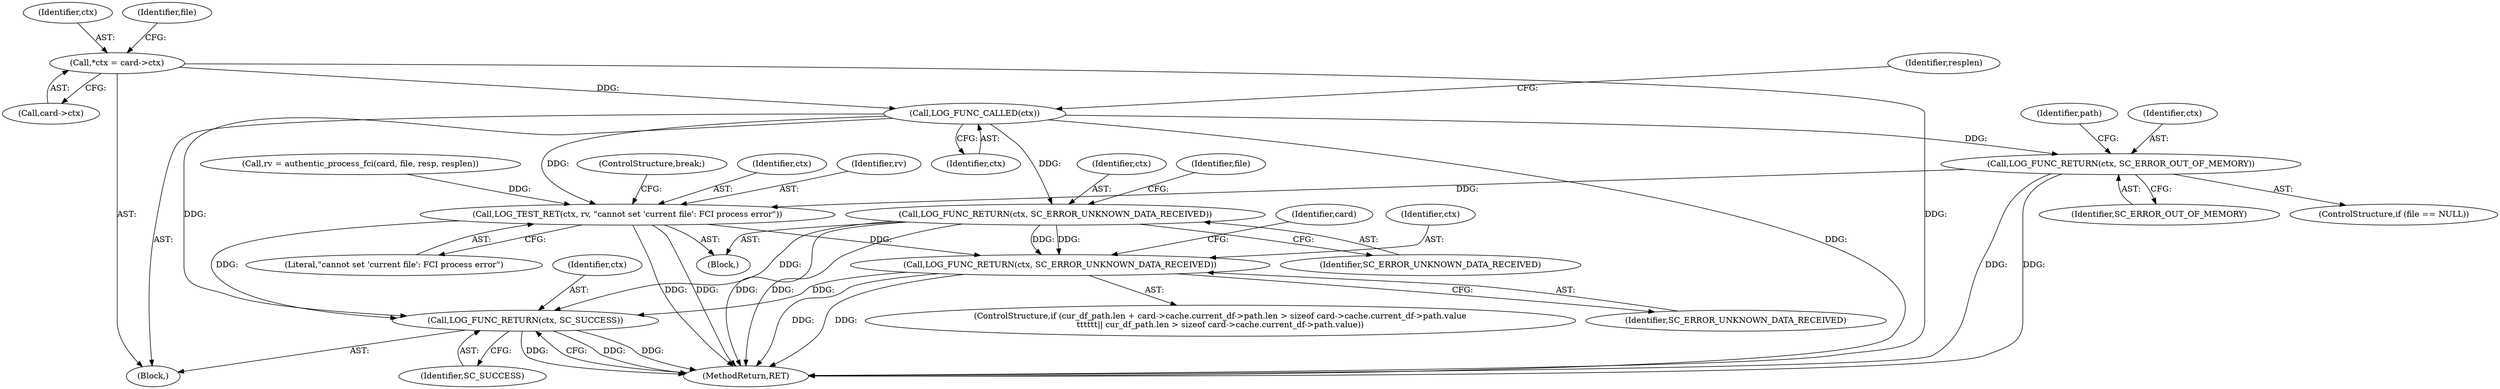 digraph "0_OpenSC_8fe377e93b4b56060e5bbfb6f3142ceaeca744fa_2@pointer" {
"1000108" [label="(Call,*ctx = card->ctx)"];
"1000118" [label="(Call,LOG_FUNC_CALLED(ctx))"];
"1000137" [label="(Call,LOG_FUNC_RETURN(ctx, SC_ERROR_OUT_OF_MEMORY))"];
"1000155" [label="(Call,LOG_TEST_RET(ctx, rv, \"cannot set 'current file': FCI process error\"))"];
"1000266" [label="(Call,LOG_FUNC_RETURN(ctx, SC_ERROR_UNKNOWN_DATA_RECEIVED))"];
"1000382" [label="(Call,LOG_FUNC_RETURN(ctx, SC_SUCCESS))"];
"1000161" [label="(Call,LOG_FUNC_RETURN(ctx, SC_ERROR_UNKNOWN_DATA_RECEIVED))"];
"1000157" [label="(Identifier,rv)"];
"1000127" [label="(Block,)"];
"1000155" [label="(Call,LOG_TEST_RET(ctx, rv, \"cannot set 'current file': FCI process error\"))"];
"1000121" [label="(Identifier,resplen)"];
"1000158" [label="(Literal,\"cannot set 'current file': FCI process error\")"];
"1000385" [label="(MethodReturn,RET)"];
"1000148" [label="(Call,rv = authentic_process_fci(card, file, resp, resplen))"];
"1000266" [label="(Call,LOG_FUNC_RETURN(ctx, SC_ERROR_UNKNOWN_DATA_RECEIVED))"];
"1000159" [label="(ControlStructure,break;)"];
"1000138" [label="(Identifier,ctx)"];
"1000382" [label="(Call,LOG_FUNC_RETURN(ctx, SC_SUCCESS))"];
"1000109" [label="(Identifier,ctx)"];
"1000384" [label="(Identifier,SC_SUCCESS)"];
"1000226" [label="(ControlStructure,if (cur_df_path.len + card->cache.current_df->path.len > sizeof card->cache.current_df->path.value\n\t\t\t\t\t\t|| cur_df_path.len > sizeof card->cache.current_df->path.value))"];
"1000110" [label="(Call,card->ctx)"];
"1000115" [label="(Identifier,file)"];
"1000119" [label="(Identifier,ctx)"];
"1000137" [label="(Call,LOG_FUNC_RETURN(ctx, SC_ERROR_OUT_OF_MEMORY))"];
"1000133" [label="(ControlStructure,if (file == NULL))"];
"1000162" [label="(Identifier,ctx)"];
"1000118" [label="(Call,LOG_FUNC_CALLED(ctx))"];
"1000108" [label="(Call,*ctx = card->ctx)"];
"1000275" [label="(Identifier,card)"];
"1000141" [label="(Identifier,path)"];
"1000267" [label="(Identifier,ctx)"];
"1000161" [label="(Call,LOG_FUNC_RETURN(ctx, SC_ERROR_UNKNOWN_DATA_RECEIVED))"];
"1000163" [label="(Identifier,SC_ERROR_UNKNOWN_DATA_RECEIVED)"];
"1000139" [label="(Identifier,SC_ERROR_OUT_OF_MEMORY)"];
"1000106" [label="(Block,)"];
"1000156" [label="(Identifier,ctx)"];
"1000268" [label="(Identifier,SC_ERROR_UNKNOWN_DATA_RECEIVED)"];
"1000167" [label="(Identifier,file)"];
"1000383" [label="(Identifier,ctx)"];
"1000108" -> "1000106"  [label="AST: "];
"1000108" -> "1000110"  [label="CFG: "];
"1000109" -> "1000108"  [label="AST: "];
"1000110" -> "1000108"  [label="AST: "];
"1000115" -> "1000108"  [label="CFG: "];
"1000108" -> "1000385"  [label="DDG: "];
"1000108" -> "1000118"  [label="DDG: "];
"1000118" -> "1000106"  [label="AST: "];
"1000118" -> "1000119"  [label="CFG: "];
"1000119" -> "1000118"  [label="AST: "];
"1000121" -> "1000118"  [label="CFG: "];
"1000118" -> "1000385"  [label="DDG: "];
"1000118" -> "1000137"  [label="DDG: "];
"1000118" -> "1000155"  [label="DDG: "];
"1000118" -> "1000161"  [label="DDG: "];
"1000118" -> "1000382"  [label="DDG: "];
"1000137" -> "1000133"  [label="AST: "];
"1000137" -> "1000139"  [label="CFG: "];
"1000138" -> "1000137"  [label="AST: "];
"1000139" -> "1000137"  [label="AST: "];
"1000141" -> "1000137"  [label="CFG: "];
"1000137" -> "1000385"  [label="DDG: "];
"1000137" -> "1000385"  [label="DDG: "];
"1000137" -> "1000155"  [label="DDG: "];
"1000155" -> "1000127"  [label="AST: "];
"1000155" -> "1000158"  [label="CFG: "];
"1000156" -> "1000155"  [label="AST: "];
"1000157" -> "1000155"  [label="AST: "];
"1000158" -> "1000155"  [label="AST: "];
"1000159" -> "1000155"  [label="CFG: "];
"1000155" -> "1000385"  [label="DDG: "];
"1000155" -> "1000385"  [label="DDG: "];
"1000148" -> "1000155"  [label="DDG: "];
"1000155" -> "1000266"  [label="DDG: "];
"1000155" -> "1000382"  [label="DDG: "];
"1000266" -> "1000226"  [label="AST: "];
"1000266" -> "1000268"  [label="CFG: "];
"1000267" -> "1000266"  [label="AST: "];
"1000268" -> "1000266"  [label="AST: "];
"1000275" -> "1000266"  [label="CFG: "];
"1000266" -> "1000385"  [label="DDG: "];
"1000266" -> "1000385"  [label="DDG: "];
"1000161" -> "1000266"  [label="DDG: "];
"1000161" -> "1000266"  [label="DDG: "];
"1000266" -> "1000382"  [label="DDG: "];
"1000382" -> "1000106"  [label="AST: "];
"1000382" -> "1000384"  [label="CFG: "];
"1000383" -> "1000382"  [label="AST: "];
"1000384" -> "1000382"  [label="AST: "];
"1000385" -> "1000382"  [label="CFG: "];
"1000382" -> "1000385"  [label="DDG: "];
"1000382" -> "1000385"  [label="DDG: "];
"1000382" -> "1000385"  [label="DDG: "];
"1000161" -> "1000382"  [label="DDG: "];
"1000161" -> "1000127"  [label="AST: "];
"1000161" -> "1000163"  [label="CFG: "];
"1000162" -> "1000161"  [label="AST: "];
"1000163" -> "1000161"  [label="AST: "];
"1000167" -> "1000161"  [label="CFG: "];
"1000161" -> "1000385"  [label="DDG: "];
"1000161" -> "1000385"  [label="DDG: "];
}
